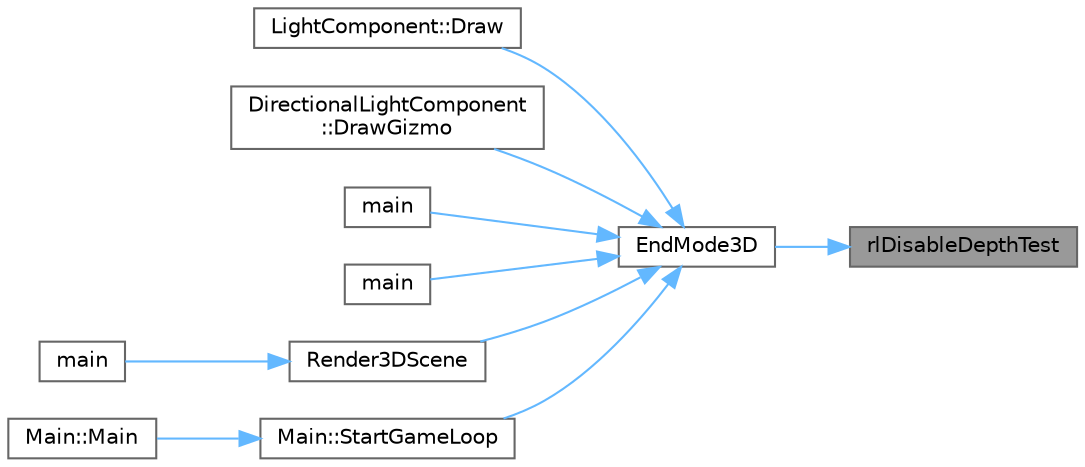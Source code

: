 digraph "rlDisableDepthTest"
{
 // LATEX_PDF_SIZE
  bgcolor="transparent";
  edge [fontname=Helvetica,fontsize=10,labelfontname=Helvetica,labelfontsize=10];
  node [fontname=Helvetica,fontsize=10,shape=box,height=0.2,width=0.4];
  rankdir="RL";
  Node1 [id="Node000001",label="rlDisableDepthTest",height=0.2,width=0.4,color="gray40", fillcolor="grey60", style="filled", fontcolor="black",tooltip=" "];
  Node1 -> Node2 [id="edge19_Node000001_Node000002",dir="back",color="steelblue1",style="solid",tooltip=" "];
  Node2 [id="Node000002",label="EndMode3D",height=0.2,width=0.4,color="grey40", fillcolor="white", style="filled",URL="$_old_2_classes_2lib_2rcore_8c.html#abe148e06aaf22817ddc6d7525718a582",tooltip=" "];
  Node2 -> Node3 [id="edge20_Node000002_Node000003",dir="back",color="steelblue1",style="solid",tooltip=" "];
  Node3 [id="Node000003",label="LightComponent::Draw",height=0.2,width=0.4,color="grey40", fillcolor="white", style="filled",URL="$class_light_component.html#a0c2b41e339e319736fb46b4a8ff12b97",tooltip=" "];
  Node2 -> Node4 [id="edge21_Node000002_Node000004",dir="back",color="steelblue1",style="solid",tooltip=" "];
  Node4 [id="Node000004",label="DirectionalLightComponent\l::DrawGizmo",height=0.2,width=0.4,color="grey40", fillcolor="white", style="filled",URL="$class_directional_light_component.html#a190150ada7ffe8e53ae86c8e9d004f31",tooltip=" "];
  Node2 -> Node5 [id="edge22_Node000002_Node000005",dir="back",color="steelblue1",style="solid",tooltip=" "];
  Node5 [id="Node000005",label="main",height=0.2,width=0.4,color="grey40", fillcolor="white", style="filled",URL="$_classes_2_marching_cubes_8h.html#ae66f6b31b5ad750f1fe042a706a4e3d4",tooltip=" "];
  Node2 -> Node6 [id="edge23_Node000002_Node000006",dir="back",color="steelblue1",style="solid",tooltip=" "];
  Node6 [id="Node000006",label="main",height=0.2,width=0.4,color="grey40", fillcolor="white", style="filled",URL="$main_8cpp.html#a840291bc02cba5474a4cb46a9b9566fe",tooltip=" "];
  Node2 -> Node7 [id="edge24_Node000002_Node000007",dir="back",color="steelblue1",style="solid",tooltip=" "];
  Node7 [id="Node000007",label="Render3DScene",height=0.2,width=0.4,color="grey40", fillcolor="white", style="filled",URL="$_classes_2lib_2_raylib_erosion_standalone-main_2src_2main_8cpp.html#ad86ef8813977cfce37962bc5ceff25b3",tooltip=" "];
  Node7 -> Node8 [id="edge25_Node000007_Node000008",dir="back",color="steelblue1",style="solid",tooltip=" "];
  Node8 [id="Node000008",label="main",height=0.2,width=0.4,color="grey40", fillcolor="white", style="filled",URL="$_classes_2lib_2_raylib_erosion_standalone-main_2src_2main_8cpp.html#a840291bc02cba5474a4cb46a9b9566fe",tooltip=" "];
  Node2 -> Node9 [id="edge26_Node000002_Node000009",dir="back",color="steelblue1",style="solid",tooltip=" "];
  Node9 [id="Node000009",label="Main::StartGameLoop",height=0.2,width=0.4,color="grey40", fillcolor="white", style="filled",URL="$class_main.html#ae41f68a79f75d932839c81505b01b365",tooltip=" "];
  Node9 -> Node10 [id="edge27_Node000009_Node000010",dir="back",color="steelblue1",style="solid",tooltip=" "];
  Node10 [id="Node000010",label="Main::Main",height=0.2,width=0.4,color="grey40", fillcolor="white", style="filled",URL="$class_main.html#a50d4361a1b613205467a441b5c40c199",tooltip=" "];
}
